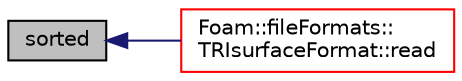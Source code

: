 digraph "sorted"
{
  bgcolor="transparent";
  edge [fontname="Helvetica",fontsize="10",labelfontname="Helvetica",labelfontsize="10"];
  node [fontname="Helvetica",fontsize="10",shape=record];
  rankdir="LR";
  Node1 [label="sorted",height=0.2,width=0.4,color="black", fillcolor="grey75", style="filled", fontcolor="black"];
  Node1 -> Node2 [dir="back",color="midnightblue",fontsize="10",style="solid",fontname="Helvetica"];
  Node2 [label="Foam::fileFormats::\lTRIsurfaceFormat::read",height=0.2,width=0.4,color="red",URL="$a02694.html#a464ebd67acbdff0014d4dae69e3ec4be",tooltip="Read from file. "];
}
